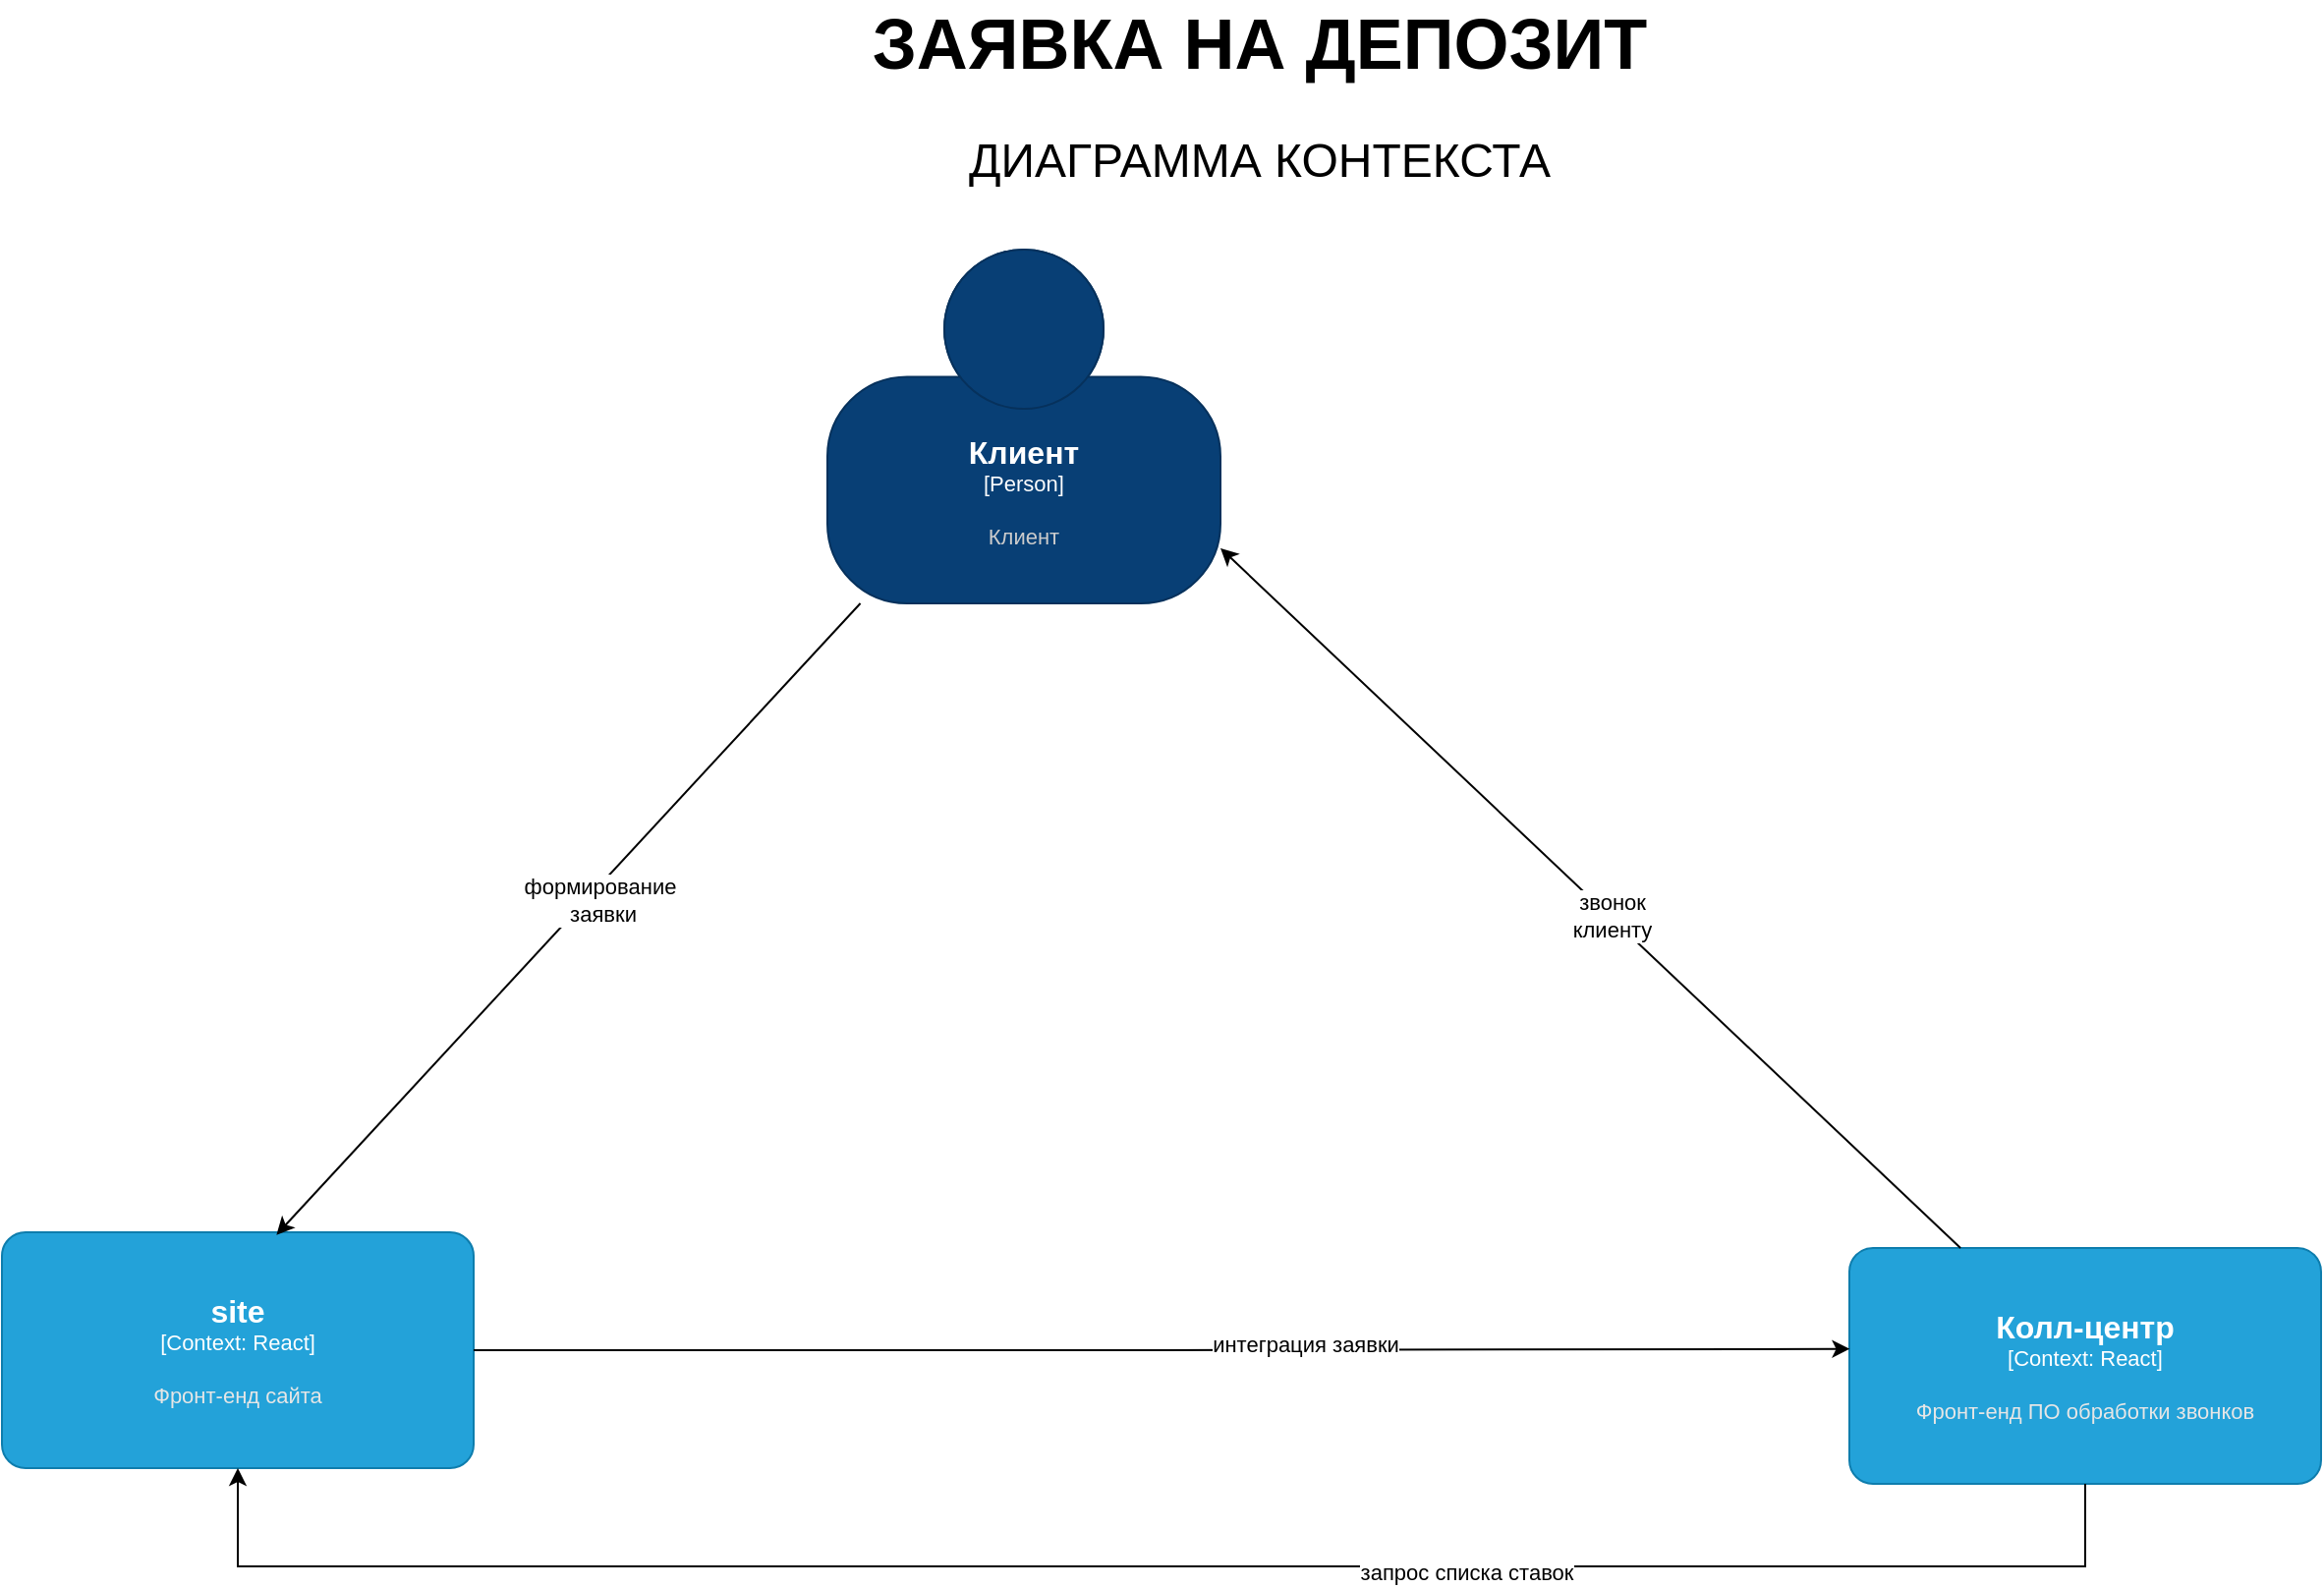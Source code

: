 <mxfile version="25.0.2">
  <diagram name="Page-1" id="MmIHik43HimOuQ7mUpIC">
    <mxGraphModel dx="824" dy="1954" grid="1" gridSize="10" guides="1" tooltips="1" connect="1" arrows="1" fold="1" page="1" pageScale="1" pageWidth="850" pageHeight="1100" math="0" shadow="0">
      <root>
        <mxCell id="0" />
        <mxCell id="1" parent="0" />
        <object placeholders="1" c4Name="Клиент" c4Type="Person" c4Description="Клиент" label="&lt;font style=&quot;font-size: 16px&quot;&gt;&lt;b&gt;%c4Name%&lt;/b&gt;&lt;/font&gt;&lt;div&gt;[%c4Type%]&lt;/div&gt;&lt;br&gt;&lt;div&gt;&lt;font style=&quot;font-size: 11px&quot;&gt;&lt;font color=&quot;#cccccc&quot;&gt;%c4Description%&lt;/font&gt;&lt;/div&gt;" id="OG3AnWUGt1m17AZRA_l--1">
          <mxCell style="html=1;fontSize=11;dashed=0;whiteSpace=wrap;fillColor=#083F75;strokeColor=#06315C;fontColor=#ffffff;shape=mxgraph.c4.person2;align=center;metaEdit=1;points=[[0.5,0,0],[1,0.5,0],[1,0.75,0],[0.75,1,0],[0.5,1,0],[0.25,1,0],[0,0.75,0],[0,0.5,0]];resizable=0;" parent="1" vertex="1">
            <mxGeometry x="1600" y="80" width="200" height="180" as="geometry" />
          </mxCell>
        </object>
        <object placeholders="1" c4Name="site" c4Type="Context" c4Technology="React" c4Description="Фронт-енд сайта" label="&lt;font style=&quot;font-size: 16px&quot;&gt;&lt;b&gt;%c4Name%&lt;/b&gt;&lt;/font&gt;&lt;div&gt;[%c4Type%: %c4Technology%]&lt;/div&gt;&lt;br&gt;&lt;div&gt;&lt;font style=&quot;font-size: 11px&quot;&gt;&lt;font color=&quot;#E6E6E6&quot;&gt;%c4Description%&lt;/font&gt;&lt;/div&gt;" id="DwFzjTZeQUpSK4uyvUlI-1">
          <mxCell style="rounded=1;whiteSpace=wrap;html=1;fontSize=11;labelBackgroundColor=none;fillColor=#23A2D9;fontColor=#ffffff;align=center;arcSize=10;strokeColor=#0E7DAD;metaEdit=1;resizable=0;points=[[0.25,0,0],[0.5,0,0],[0.75,0,0],[1,0.25,0],[1,0.5,0],[1,0.75,0],[0.75,1,0],[0.5,1,0],[0.25,1,0],[0,0.75,0],[0,0.5,0],[0,0.25,0]];" parent="1" vertex="1">
            <mxGeometry x="1180" y="580" width="240" height="120" as="geometry" />
          </mxCell>
        </object>
        <mxCell id="DwFzjTZeQUpSK4uyvUlI-2" style="rounded=0;orthogonalLoop=1;jettySize=auto;html=1;entryX=0.582;entryY=0.011;entryDx=0;entryDy=0;entryPerimeter=0;" parent="1" source="OG3AnWUGt1m17AZRA_l--1" target="DwFzjTZeQUpSK4uyvUlI-1" edge="1">
          <mxGeometry relative="1" as="geometry" />
        </mxCell>
        <mxCell id="QW7-MugrXc88Wojc3Shx-4" value="формирование&lt;div&gt;&amp;nbsp;заявки&lt;/div&gt;" style="edgeLabel;html=1;align=center;verticalAlign=middle;resizable=0;points=[];" vertex="1" connectable="0" parent="DwFzjTZeQUpSK4uyvUlI-2">
          <mxGeometry x="-0.082" y="4" relative="1" as="geometry">
            <mxPoint as="offset" />
          </mxGeometry>
        </mxCell>
        <object placeholders="1" c4Name="Колл-центр" c4Type="Context" c4Technology="React" c4Description="Фронт-енд ПО обработки звонков" label="&lt;font style=&quot;font-size: 16px&quot;&gt;&lt;b&gt;%c4Name%&lt;/b&gt;&lt;/font&gt;&lt;div&gt;[%c4Type%: %c4Technology%]&lt;/div&gt;&lt;br&gt;&lt;div&gt;&lt;font style=&quot;font-size: 11px&quot;&gt;&lt;font color=&quot;#E6E6E6&quot;&gt;%c4Description%&lt;/font&gt;&lt;/div&gt;" id="DwFzjTZeQUpSK4uyvUlI-4">
          <mxCell style="rounded=1;whiteSpace=wrap;html=1;fontSize=11;labelBackgroundColor=none;fillColor=#23A2D9;fontColor=#ffffff;align=center;arcSize=10;strokeColor=#0E7DAD;metaEdit=1;resizable=0;points=[[0.25,0,0],[0.5,0,0],[0.75,0,0],[1,0.25,0],[1,0.5,0],[1,0.75,0],[0.75,1,0],[0.5,1,0],[0.25,1,0],[0,0.75,0],[0,0.5,0],[0,0.25,0]];" parent="1" vertex="1">
            <mxGeometry x="2120" y="588" width="240" height="120" as="geometry" />
          </mxCell>
        </object>
        <mxCell id="DwFzjTZeQUpSK4uyvUlI-5" style="edgeStyle=orthogonalEdgeStyle;rounded=0;orthogonalLoop=1;jettySize=auto;html=1;entryX=0.001;entryY=0.428;entryDx=0;entryDy=0;entryPerimeter=0;exitX=1;exitY=0.5;exitDx=0;exitDy=0;exitPerimeter=0;" parent="1" source="DwFzjTZeQUpSK4uyvUlI-1" target="DwFzjTZeQUpSK4uyvUlI-4" edge="1">
          <mxGeometry relative="1" as="geometry" />
        </mxCell>
        <mxCell id="QW7-MugrXc88Wojc3Shx-3" value="интеграция заявки" style="edgeLabel;html=1;align=center;verticalAlign=middle;resizable=0;points=[];" vertex="1" connectable="0" parent="DwFzjTZeQUpSK4uyvUlI-5">
          <mxGeometry x="0.209" y="3" relative="1" as="geometry">
            <mxPoint as="offset" />
          </mxGeometry>
        </mxCell>
        <mxCell id="DwFzjTZeQUpSK4uyvUlI-6" style="rounded=0;orthogonalLoop=1;jettySize=auto;html=1;entryX=1;entryY=0.844;entryDx=0;entryDy=0;entryPerimeter=0;" parent="1" source="DwFzjTZeQUpSK4uyvUlI-4" target="OG3AnWUGt1m17AZRA_l--1" edge="1">
          <mxGeometry relative="1" as="geometry" />
        </mxCell>
        <mxCell id="QW7-MugrXc88Wojc3Shx-5" value="звонок&lt;div&gt;клиенту&lt;/div&gt;" style="edgeLabel;html=1;align=center;verticalAlign=middle;resizable=0;points=[];" vertex="1" connectable="0" parent="DwFzjTZeQUpSK4uyvUlI-6">
          <mxGeometry x="-0.054" y="-1" relative="1" as="geometry">
            <mxPoint as="offset" />
          </mxGeometry>
        </mxCell>
        <mxCell id="_szsCtnkMlDFXV1zqoDQ-5" value="&lt;font style=&quot;font-size: 24px;&quot;&gt;ДИАГРАММА КОНТЕКСТА&lt;/font&gt;" style="text;html=1;align=center;verticalAlign=middle;whiteSpace=wrap;rounded=0;" parent="1" vertex="1">
          <mxGeometry x="1570" y="20" width="500" height="30" as="geometry" />
        </mxCell>
        <mxCell id="_szsCtnkMlDFXV1zqoDQ-7" value="&lt;font style=&quot;font-size: 36px;&quot;&gt;&lt;b&gt;ЗАЯВКА НА ДЕПОЗИТ&lt;/b&gt;&lt;/font&gt;" style="text;html=1;align=center;verticalAlign=middle;whiteSpace=wrap;rounded=0;" parent="1" vertex="1">
          <mxGeometry x="1570" y="-40" width="500" height="30" as="geometry" />
        </mxCell>
        <mxCell id="QW7-MugrXc88Wojc3Shx-1" style="edgeStyle=orthogonalEdgeStyle;rounded=0;orthogonalLoop=1;jettySize=auto;html=1;entryX=0.5;entryY=1;entryDx=0;entryDy=0;entryPerimeter=0;exitX=0.5;exitY=1;exitDx=0;exitDy=0;exitPerimeter=0;" edge="1" parent="1" source="DwFzjTZeQUpSK4uyvUlI-4" target="DwFzjTZeQUpSK4uyvUlI-1">
          <mxGeometry relative="1" as="geometry">
            <Array as="points">
              <mxPoint x="2240" y="750" />
              <mxPoint x="1300" y="750" />
            </Array>
          </mxGeometry>
        </mxCell>
        <mxCell id="QW7-MugrXc88Wojc3Shx-2" value="запрос списка ставок" style="edgeLabel;html=1;align=center;verticalAlign=middle;resizable=0;points=[];" vertex="1" connectable="0" parent="QW7-MugrXc88Wojc3Shx-1">
          <mxGeometry x="-0.308" y="3" relative="1" as="geometry">
            <mxPoint as="offset" />
          </mxGeometry>
        </mxCell>
      </root>
    </mxGraphModel>
  </diagram>
</mxfile>
